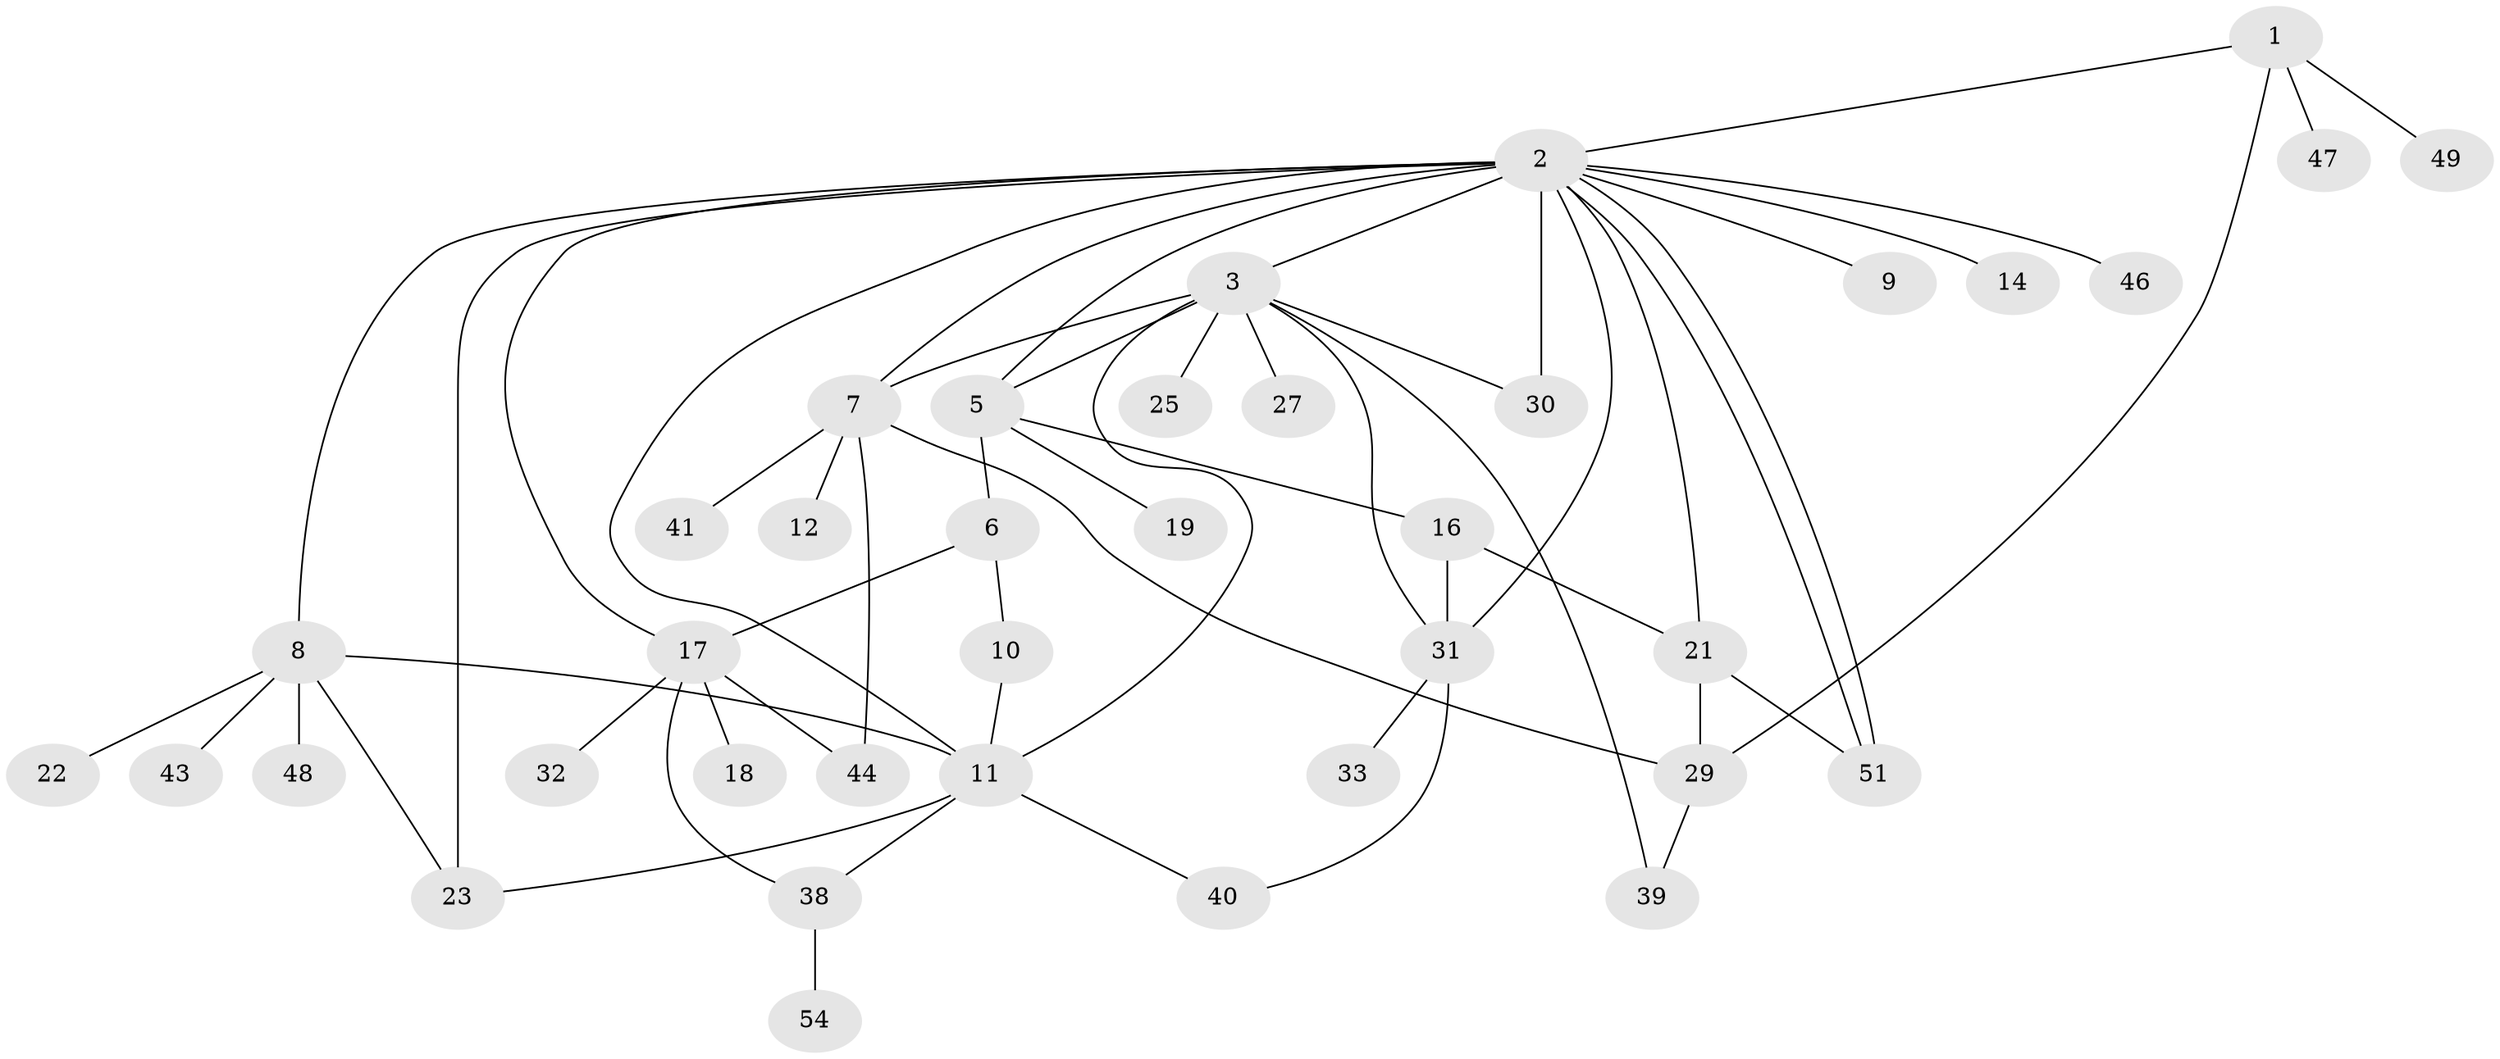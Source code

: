 // original degree distribution, {5: 0.09259259259259259, 18: 0.018518518518518517, 9: 0.018518518518518517, 6: 0.037037037037037035, 4: 0.12962962962962962, 1: 0.35185185185185186, 2: 0.25925925925925924, 3: 0.09259259259259259}
// Generated by graph-tools (version 1.1) at 2025/11/02/27/25 16:11:10]
// undirected, 38 vertices, 57 edges
graph export_dot {
graph [start="1"]
  node [color=gray90,style=filled];
  1 [super="+24"];
  2 [super="+45"];
  3 [super="+4"];
  5 [super="+15"];
  6 [super="+28"];
  7;
  8 [super="+13"];
  9;
  10;
  11 [super="+37"];
  12 [super="+34"];
  14;
  16 [super="+20"];
  17 [super="+36"];
  18;
  19;
  21 [super="+26"];
  22;
  23 [super="+50"];
  25;
  27;
  29 [super="+53"];
  30;
  31 [super="+35"];
  32;
  33;
  38 [super="+42"];
  39;
  40;
  41;
  43;
  44 [super="+52"];
  46;
  47;
  48;
  49;
  51;
  54;
  1 -- 2;
  1 -- 47;
  1 -- 49;
  1 -- 29;
  2 -- 3 [weight=2];
  2 -- 5;
  2 -- 7;
  2 -- 8;
  2 -- 9;
  2 -- 11;
  2 -- 14;
  2 -- 21;
  2 -- 23;
  2 -- 30;
  2 -- 46;
  2 -- 51;
  2 -- 51;
  2 -- 31;
  2 -- 17;
  3 -- 5 [weight=3];
  3 -- 25;
  3 -- 27;
  3 -- 7;
  3 -- 39;
  3 -- 11;
  3 -- 30;
  3 -- 31;
  5 -- 6;
  5 -- 19;
  5 -- 16;
  6 -- 10;
  6 -- 17;
  7 -- 12;
  7 -- 29;
  7 -- 41;
  7 -- 44;
  8 -- 48 [weight=2];
  8 -- 22;
  8 -- 43;
  8 -- 11;
  8 -- 23;
  10 -- 11;
  11 -- 40;
  11 -- 38;
  11 -- 23;
  16 -- 21;
  16 -- 31;
  17 -- 18;
  17 -- 32;
  17 -- 44;
  17 -- 38;
  21 -- 51;
  21 -- 29;
  29 -- 39;
  31 -- 33;
  31 -- 40;
  38 -- 54;
}
